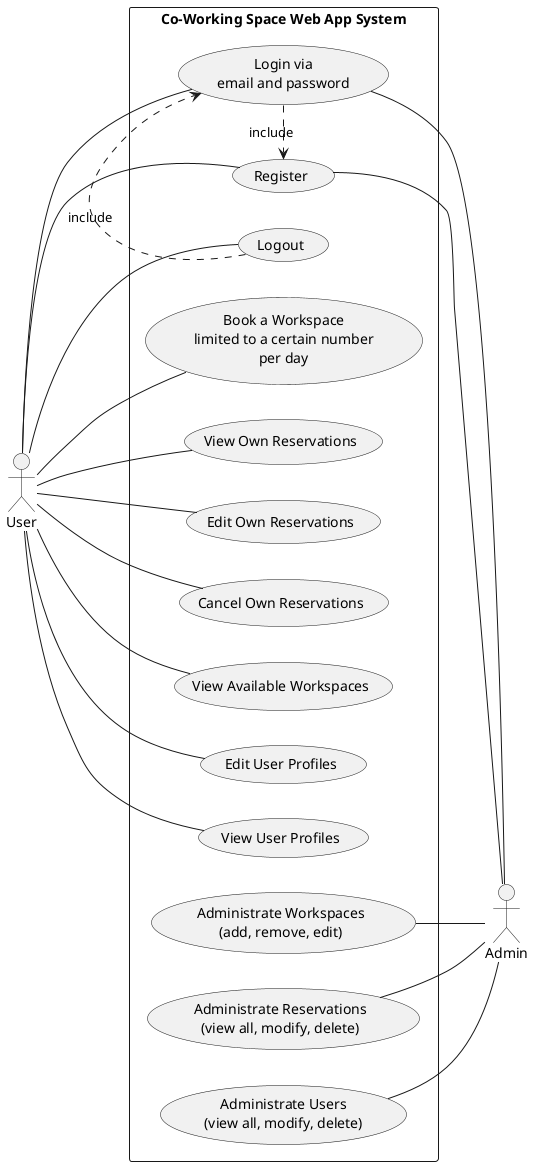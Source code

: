 @startuml Co-Working Space Web App Use Case Diagram
left to right direction

rectangle "Co-Working Space Web App System" as System {
    usecase "Register" as UC1
    usecase "Login via\nemail and password" as UC2
    usecase "Logout" as UC3
    usecase "Book a Workspace\nlimited to a certain number\nper day" as UC4
    usecase "View Own Reservations" as UC5
    usecase "Edit Own Reservations" as UC6
    usecase "Cancel Own Reservations" as UC7
    usecase "View Available Workspaces" as UC8
    usecase "Edit User Profiles" as UC9
    usecase "View User Profiles" as UC10
    usecase "Administrate Workspaces\n(add, remove, edit)" as UC11
    usecase "Administrate Reservations\n(view all, modify, delete)" as UC12
    usecase "Administrate Users\n(view all, modify, delete)" as UC13
}

actor "User" as user
user -- UC1
user -- UC2
user -- UC3
user -- UC4
user -- UC5
user -- UC6
user -- UC7
user -- UC8
user -- UC9
user -- UC10

UC2 .> UC1 : include
UC3 .> UC2 : include

actor "Admin" as admin
UC1 -- admin 
UC2 -- admin 
UC11 -- admin 
UC12 -- admin 
UC13 -- admin 

@enduml


